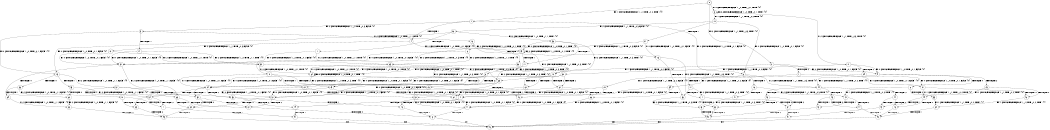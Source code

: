 digraph BCG {
size = "7, 10.5";
center = TRUE;
node [shape = circle];
0 [peripheries = 2];
0 -> 1 [label = "EX !1 !ATOMIC_EXCH_BRANCH (1, +1, TRUE, +0, 2, TRUE) !{0}"];
0 -> 2 [label = "EX !2 !ATOMIC_EXCH_BRANCH (1, +1, TRUE, +0, 3, TRUE) !{0}"];
0 -> 3 [label = "EX !0 !ATOMIC_EXCH_BRANCH (1, +0, TRUE, +0, 1, TRUE) !{0}"];
1 -> 4 [label = "TERMINATE !1"];
1 -> 5 [label = "EX !2 !ATOMIC_EXCH_BRANCH (1, +1, TRUE, +0, 3, FALSE) !{0}"];
1 -> 6 [label = "EX !0 !ATOMIC_EXCH_BRANCH (1, +0, TRUE, +0, 1, FALSE) !{0}"];
2 -> 7 [label = "TERMINATE !2"];
2 -> 8 [label = "EX !1 !ATOMIC_EXCH_BRANCH (1, +1, TRUE, +0, 2, FALSE) !{0}"];
2 -> 9 [label = "EX !0 !ATOMIC_EXCH_BRANCH (1, +0, TRUE, +0, 1, FALSE) !{0}"];
3 -> 10 [label = "EX !1 !ATOMIC_EXCH_BRANCH (1, +1, TRUE, +0, 2, TRUE) !{0}"];
3 -> 11 [label = "EX !2 !ATOMIC_EXCH_BRANCH (1, +1, TRUE, +0, 3, TRUE) !{0}"];
3 -> 3 [label = "EX !0 !ATOMIC_EXCH_BRANCH (1, +0, TRUE, +0, 1, TRUE) !{0}"];
4 -> 12 [label = "EX !2 !ATOMIC_EXCH_BRANCH (1, +1, TRUE, +0, 3, FALSE) !{0}"];
4 -> 13 [label = "EX !0 !ATOMIC_EXCH_BRANCH (1, +0, TRUE, +0, 1, FALSE) !{0}"];
5 -> 14 [label = "TERMINATE !1"];
5 -> 15 [label = "EX !0 !ATOMIC_EXCH_BRANCH (1, +0, TRUE, +0, 1, FALSE) !{0}"];
5 -> 16 [label = "EX !2 !ATOMIC_EXCH_BRANCH (1, +0, TRUE, +1, 1, TRUE) !{0}"];
6 -> 17 [label = "TERMINATE !1"];
6 -> 18 [label = "TERMINATE !0"];
6 -> 19 [label = "EX !2 !ATOMIC_EXCH_BRANCH (1, +1, TRUE, +0, 3, TRUE) !{0}"];
7 -> 20 [label = "EX !1 !ATOMIC_EXCH_BRANCH (1, +1, TRUE, +0, 2, FALSE) !{0}"];
7 -> 21 [label = "EX !0 !ATOMIC_EXCH_BRANCH (1, +0, TRUE, +0, 1, FALSE) !{0}"];
8 -> 22 [label = "TERMINATE !1"];
8 -> 23 [label = "TERMINATE !2"];
8 -> 24 [label = "EX !0 !ATOMIC_EXCH_BRANCH (1, +0, TRUE, +0, 1, FALSE) !{0}"];
9 -> 25 [label = "TERMINATE !2"];
9 -> 26 [label = "TERMINATE !0"];
9 -> 19 [label = "EX !1 !ATOMIC_EXCH_BRANCH (1, +1, TRUE, +0, 2, TRUE) !{0}"];
10 -> 27 [label = "TERMINATE !1"];
10 -> 28 [label = "EX !2 !ATOMIC_EXCH_BRANCH (1, +1, TRUE, +0, 3, FALSE) !{0}"];
10 -> 6 [label = "EX !0 !ATOMIC_EXCH_BRANCH (1, +0, TRUE, +0, 1, FALSE) !{0}"];
11 -> 29 [label = "TERMINATE !2"];
11 -> 30 [label = "EX !1 !ATOMIC_EXCH_BRANCH (1, +1, TRUE, +0, 2, FALSE) !{0}"];
11 -> 9 [label = "EX !0 !ATOMIC_EXCH_BRANCH (1, +0, TRUE, +0, 1, FALSE) !{0}"];
12 -> 31 [label = "EX !0 !ATOMIC_EXCH_BRANCH (1, +0, TRUE, +0, 1, FALSE) !{0}"];
12 -> 32 [label = "EX !2 !ATOMIC_EXCH_BRANCH (1, +0, TRUE, +1, 1, TRUE) !{0}"];
13 -> 33 [label = "TERMINATE !0"];
13 -> 34 [label = "EX !2 !ATOMIC_EXCH_BRANCH (1, +1, TRUE, +0, 3, TRUE) !{0}"];
14 -> 31 [label = "EX !0 !ATOMIC_EXCH_BRANCH (1, +0, TRUE, +0, 1, FALSE) !{0}"];
14 -> 32 [label = "EX !2 !ATOMIC_EXCH_BRANCH (1, +0, TRUE, +1, 1, TRUE) !{0}"];
15 -> 35 [label = "TERMINATE !1"];
15 -> 36 [label = "TERMINATE !0"];
15 -> 37 [label = "EX !2 !ATOMIC_EXCH_BRANCH (1, +0, TRUE, +1, 1, FALSE) !{0}"];
16 -> 38 [label = "TERMINATE !1"];
16 -> 39 [label = "EX !0 !ATOMIC_EXCH_BRANCH (1, +0, TRUE, +0, 1, TRUE) !{0}"];
16 -> 40 [label = "EX !2 !ATOMIC_EXCH_BRANCH (1, +1, TRUE, +0, 3, TRUE) !{0}"];
17 -> 33 [label = "TERMINATE !0"];
17 -> 34 [label = "EX !2 !ATOMIC_EXCH_BRANCH (1, +1, TRUE, +0, 3, TRUE) !{0}"];
18 -> 41 [label = "TERMINATE !1"];
18 -> 42 [label = "EX !2 !ATOMIC_EXCH_BRANCH (1, +1, TRUE, +0, 3, TRUE) !{1}"];
19 -> 43 [label = "TERMINATE !1"];
19 -> 44 [label = "TERMINATE !2"];
19 -> 45 [label = "TERMINATE !0"];
20 -> 46 [label = "TERMINATE !1"];
20 -> 47 [label = "EX !0 !ATOMIC_EXCH_BRANCH (1, +0, TRUE, +0, 1, FALSE) !{0}"];
21 -> 48 [label = "TERMINATE !0"];
21 -> 49 [label = "EX !1 !ATOMIC_EXCH_BRANCH (1, +1, TRUE, +0, 2, TRUE) !{0}"];
22 -> 50 [label = "TERMINATE !2"];
22 -> 51 [label = "EX !0 !ATOMIC_EXCH_BRANCH (1, +0, TRUE, +0, 1, FALSE) !{0}"];
23 -> 46 [label = "TERMINATE !1"];
23 -> 47 [label = "EX !0 !ATOMIC_EXCH_BRANCH (1, +0, TRUE, +0, 1, FALSE) !{0}"];
24 -> 52 [label = "TERMINATE !1"];
24 -> 53 [label = "TERMINATE !2"];
24 -> 54 [label = "TERMINATE !0"];
25 -> 48 [label = "TERMINATE !0"];
25 -> 49 [label = "EX !1 !ATOMIC_EXCH_BRANCH (1, +1, TRUE, +0, 2, TRUE) !{0}"];
26 -> 55 [label = "TERMINATE !2"];
26 -> 42 [label = "EX !1 !ATOMIC_EXCH_BRANCH (1, +1, TRUE, +0, 2, TRUE) !{1}"];
27 -> 56 [label = "EX !2 !ATOMIC_EXCH_BRANCH (1, +1, TRUE, +0, 3, FALSE) !{0}"];
27 -> 13 [label = "EX !0 !ATOMIC_EXCH_BRANCH (1, +0, TRUE, +0, 1, FALSE) !{0}"];
28 -> 57 [label = "TERMINATE !1"];
28 -> 58 [label = "EX !2 !ATOMIC_EXCH_BRANCH (1, +0, TRUE, +1, 1, TRUE) !{0}"];
28 -> 15 [label = "EX !0 !ATOMIC_EXCH_BRANCH (1, +0, TRUE, +0, 1, FALSE) !{0}"];
29 -> 59 [label = "EX !1 !ATOMIC_EXCH_BRANCH (1, +1, TRUE, +0, 2, FALSE) !{0}"];
29 -> 21 [label = "EX !0 !ATOMIC_EXCH_BRANCH (1, +0, TRUE, +0, 1, FALSE) !{0}"];
30 -> 60 [label = "TERMINATE !1"];
30 -> 61 [label = "TERMINATE !2"];
30 -> 24 [label = "EX !0 !ATOMIC_EXCH_BRANCH (1, +0, TRUE, +0, 1, FALSE) !{0}"];
31 -> 62 [label = "TERMINATE !0"];
31 -> 63 [label = "EX !2 !ATOMIC_EXCH_BRANCH (1, +0, TRUE, +1, 1, FALSE) !{0}"];
32 -> 64 [label = "EX !0 !ATOMIC_EXCH_BRANCH (1, +0, TRUE, +0, 1, TRUE) !{0}"];
32 -> 65 [label = "EX !2 !ATOMIC_EXCH_BRANCH (1, +1, TRUE, +0, 3, TRUE) !{0}"];
33 -> 66 [label = "EX !2 !ATOMIC_EXCH_BRANCH (1, +1, TRUE, +0, 3, TRUE) !{2}"];
34 -> 67 [label = "TERMINATE !2"];
34 -> 68 [label = "TERMINATE !0"];
35 -> 62 [label = "TERMINATE !0"];
35 -> 63 [label = "EX !2 !ATOMIC_EXCH_BRANCH (1, +0, TRUE, +1, 1, FALSE) !{0}"];
36 -> 69 [label = "TERMINATE !1"];
36 -> 70 [label = "EX !2 !ATOMIC_EXCH_BRANCH (1, +0, TRUE, +1, 1, FALSE) !{1}"];
37 -> 52 [label = "TERMINATE !1"];
37 -> 53 [label = "TERMINATE !2"];
37 -> 54 [label = "TERMINATE !0"];
38 -> 64 [label = "EX !0 !ATOMIC_EXCH_BRANCH (1, +0, TRUE, +0, 1, TRUE) !{0}"];
38 -> 65 [label = "EX !2 !ATOMIC_EXCH_BRANCH (1, +1, TRUE, +0, 3, TRUE) !{0}"];
39 -> 71 [label = "TERMINATE !1"];
39 -> 72 [label = "EX !2 !ATOMIC_EXCH_BRANCH (1, +1, TRUE, +0, 3, TRUE) !{0}"];
39 -> 39 [label = "EX !0 !ATOMIC_EXCH_BRANCH (1, +0, TRUE, +0, 1, TRUE) !{0}"];
40 -> 22 [label = "TERMINATE !1"];
40 -> 23 [label = "TERMINATE !2"];
40 -> 24 [label = "EX !0 !ATOMIC_EXCH_BRANCH (1, +0, TRUE, +0, 1, FALSE) !{0}"];
41 -> 66 [label = "EX !2 !ATOMIC_EXCH_BRANCH (1, +1, TRUE, +0, 3, TRUE) !{2}"];
42 -> 73 [label = "TERMINATE !1"];
42 -> 74 [label = "TERMINATE !2"];
43 -> 67 [label = "TERMINATE !2"];
43 -> 68 [label = "TERMINATE !0"];
44 -> 75 [label = "TERMINATE !1"];
44 -> 76 [label = "TERMINATE !0"];
45 -> 73 [label = "TERMINATE !1"];
45 -> 74 [label = "TERMINATE !2"];
46 -> 77 [label = "EX !0 !ATOMIC_EXCH_BRANCH (1, +0, TRUE, +0, 1, FALSE) !{0}"];
47 -> 78 [label = "TERMINATE !1"];
47 -> 79 [label = "TERMINATE !0"];
48 -> 80 [label = "EX !1 !ATOMIC_EXCH_BRANCH (1, +1, TRUE, +0, 2, TRUE) !{1}"];
49 -> 75 [label = "TERMINATE !1"];
49 -> 76 [label = "TERMINATE !0"];
50 -> 77 [label = "EX !0 !ATOMIC_EXCH_BRANCH (1, +0, TRUE, +0, 1, FALSE) !{0}"];
51 -> 81 [label = "TERMINATE !2"];
51 -> 82 [label = "TERMINATE !0"];
52 -> 81 [label = "TERMINATE !2"];
52 -> 82 [label = "TERMINATE !0"];
53 -> 78 [label = "TERMINATE !1"];
53 -> 79 [label = "TERMINATE !0"];
54 -> 83 [label = "TERMINATE !1"];
54 -> 84 [label = "TERMINATE !2"];
55 -> 80 [label = "EX !1 !ATOMIC_EXCH_BRANCH (1, +1, TRUE, +0, 2, TRUE) !{1}"];
56 -> 85 [label = "EX !2 !ATOMIC_EXCH_BRANCH (1, +0, TRUE, +1, 1, TRUE) !{0}"];
56 -> 31 [label = "EX !0 !ATOMIC_EXCH_BRANCH (1, +0, TRUE, +0, 1, FALSE) !{0}"];
57 -> 85 [label = "EX !2 !ATOMIC_EXCH_BRANCH (1, +0, TRUE, +1, 1, TRUE) !{0}"];
57 -> 31 [label = "EX !0 !ATOMIC_EXCH_BRANCH (1, +0, TRUE, +0, 1, FALSE) !{0}"];
58 -> 71 [label = "TERMINATE !1"];
58 -> 72 [label = "EX !2 !ATOMIC_EXCH_BRANCH (1, +1, TRUE, +0, 3, TRUE) !{0}"];
58 -> 39 [label = "EX !0 !ATOMIC_EXCH_BRANCH (1, +0, TRUE, +0, 1, TRUE) !{0}"];
59 -> 86 [label = "TERMINATE !1"];
59 -> 47 [label = "EX !0 !ATOMIC_EXCH_BRANCH (1, +0, TRUE, +0, 1, FALSE) !{0}"];
60 -> 87 [label = "TERMINATE !2"];
60 -> 51 [label = "EX !0 !ATOMIC_EXCH_BRANCH (1, +0, TRUE, +0, 1, FALSE) !{0}"];
61 -> 86 [label = "TERMINATE !1"];
61 -> 47 [label = "EX !0 !ATOMIC_EXCH_BRANCH (1, +0, TRUE, +0, 1, FALSE) !{0}"];
62 -> 88 [label = "EX !2 !ATOMIC_EXCH_BRANCH (1, +0, TRUE, +1, 1, FALSE) !{2}"];
63 -> 81 [label = "TERMINATE !2"];
63 -> 82 [label = "TERMINATE !0"];
64 -> 89 [label = "EX !2 !ATOMIC_EXCH_BRANCH (1, +1, TRUE, +0, 3, TRUE) !{0}"];
64 -> 64 [label = "EX !0 !ATOMIC_EXCH_BRANCH (1, +0, TRUE, +0, 1, TRUE) !{0}"];
65 -> 50 [label = "TERMINATE !2"];
65 -> 51 [label = "EX !0 !ATOMIC_EXCH_BRANCH (1, +0, TRUE, +0, 1, FALSE) !{0}"];
66 -> 90 [label = "TERMINATE !2"];
67 -> 91 [label = "TERMINATE !0"];
68 -> 90 [label = "TERMINATE !2"];
69 -> 88 [label = "EX !2 !ATOMIC_EXCH_BRANCH (1, +0, TRUE, +1, 1, FALSE) !{2}"];
70 -> 83 [label = "TERMINATE !1"];
70 -> 84 [label = "TERMINATE !2"];
71 -> 89 [label = "EX !2 !ATOMIC_EXCH_BRANCH (1, +1, TRUE, +0, 3, TRUE) !{0}"];
71 -> 64 [label = "EX !0 !ATOMIC_EXCH_BRANCH (1, +0, TRUE, +0, 1, TRUE) !{0}"];
72 -> 60 [label = "TERMINATE !1"];
72 -> 61 [label = "TERMINATE !2"];
72 -> 24 [label = "EX !0 !ATOMIC_EXCH_BRANCH (1, +0, TRUE, +0, 1, FALSE) !{0}"];
73 -> 90 [label = "TERMINATE !2"];
74 -> 92 [label = "TERMINATE !1"];
75 -> 91 [label = "TERMINATE !0"];
76 -> 92 [label = "TERMINATE !1"];
77 -> 93 [label = "TERMINATE !0"];
78 -> 93 [label = "TERMINATE !0"];
79 -> 94 [label = "TERMINATE !1"];
80 -> 92 [label = "TERMINATE !1"];
81 -> 93 [label = "TERMINATE !0"];
82 -> 95 [label = "TERMINATE !2"];
83 -> 95 [label = "TERMINATE !2"];
84 -> 94 [label = "TERMINATE !1"];
85 -> 89 [label = "EX !2 !ATOMIC_EXCH_BRANCH (1, +1, TRUE, +0, 3, TRUE) !{0}"];
85 -> 64 [label = "EX !0 !ATOMIC_EXCH_BRANCH (1, +0, TRUE, +0, 1, TRUE) !{0}"];
86 -> 77 [label = "EX !0 !ATOMIC_EXCH_BRANCH (1, +0, TRUE, +0, 1, FALSE) !{0}"];
87 -> 77 [label = "EX !0 !ATOMIC_EXCH_BRANCH (1, +0, TRUE, +0, 1, FALSE) !{0}"];
88 -> 95 [label = "TERMINATE !2"];
89 -> 87 [label = "TERMINATE !2"];
89 -> 51 [label = "EX !0 !ATOMIC_EXCH_BRANCH (1, +0, TRUE, +0, 1, FALSE) !{0}"];
90 -> 96 [label = "exit"];
91 -> 96 [label = "exit"];
92 -> 96 [label = "exit"];
93 -> 96 [label = "exit"];
94 -> 96 [label = "exit"];
95 -> 96 [label = "exit"];
}
